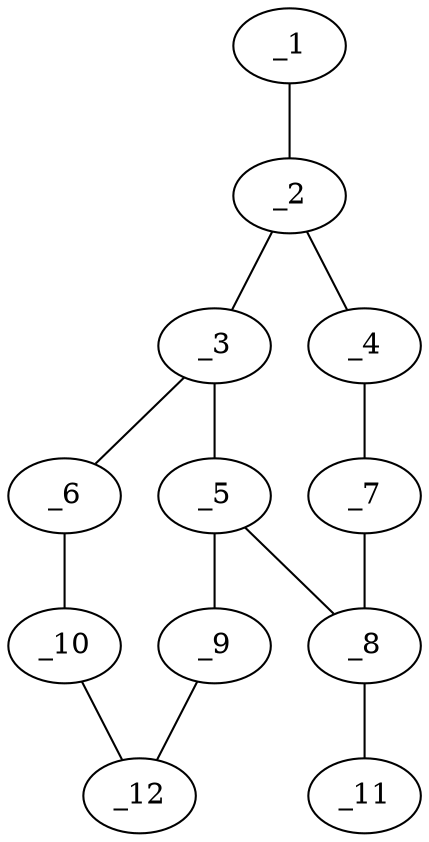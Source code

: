 graph molid53183 {
	_1	 [charge=0,
		chem=21,
		symbol="I  ",
		x="2.866",
		y="-2"];
	_2	 [charge=0,
		chem=1,
		symbol="C  ",
		x="2.866",
		y="-1"];
	_1 -- _2	 [valence=1];
	_3	 [charge=0,
		chem=1,
		symbol="C  ",
		x="3.7321",
		y="-0.5"];
	_2 -- _3	 [valence=2];
	_4	 [charge=0,
		chem=1,
		symbol="C  ",
		x=2,
		y="-0.5"];
	_2 -- _4	 [valence=1];
	_5	 [charge=0,
		chem=1,
		symbol="C  ",
		x="3.7321",
		y="0.5"];
	_3 -- _5	 [valence=1];
	_6	 [charge=0,
		chem=1,
		symbol="C  ",
		x="4.5981",
		y="-1"];
	_3 -- _6	 [valence=1];
	_7	 [charge=0,
		chem=1,
		symbol="C  ",
		x=2,
		y="0.5"];
	_4 -- _7	 [valence=2];
	_8	 [charge=0,
		chem=1,
		symbol="C  ",
		x="2.866",
		y=1];
	_5 -- _8	 [valence=2];
	_9	 [charge=0,
		chem=4,
		symbol="N  ",
		x="4.5981",
		y=1];
	_5 -- _9	 [valence=1];
	_10	 [charge=0,
		chem=1,
		symbol="C  ",
		x="5.4641",
		y="-0.5"];
	_6 -- _10	 [valence=2];
	_7 -- _8	 [valence=1];
	_11	 [charge=0,
		chem=2,
		symbol="O  ",
		x="2.866",
		y=2];
	_8 -- _11	 [valence=1];
	_12	 [charge=0,
		chem=1,
		symbol="C  ",
		x="5.4641",
		y="0.5"];
	_9 -- _12	 [valence=2];
	_10 -- _12	 [valence=1];
}

